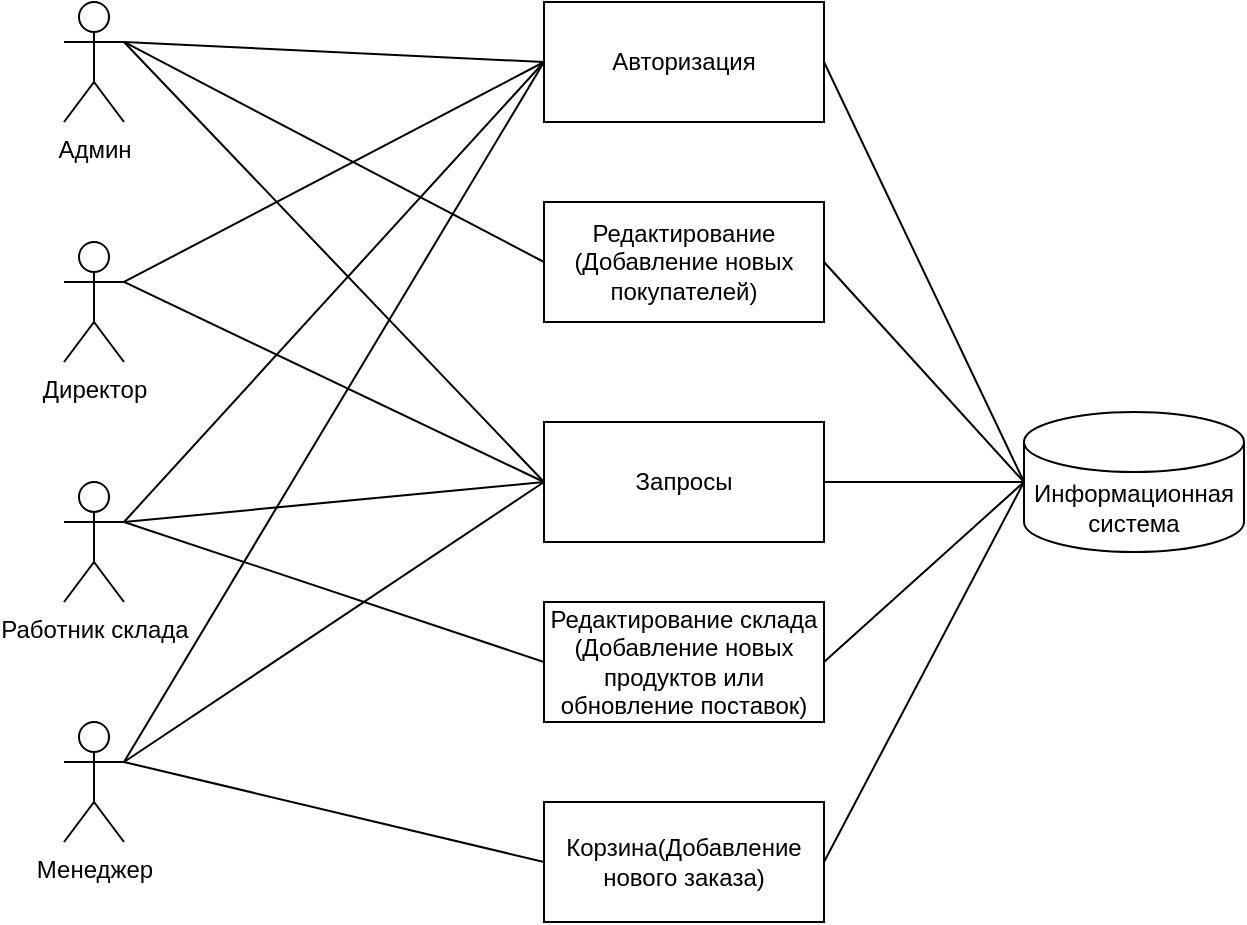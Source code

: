 <mxfile version="14.6.13" type="device"><diagram id="Y2mA5asjEONXEEGwbDzL" name="Страница 1"><mxGraphModel dx="1106" dy="645" grid="1" gridSize="10" guides="1" tooltips="1" connect="1" arrows="1" fold="1" page="1" pageScale="1" pageWidth="827" pageHeight="1169" math="0" shadow="0"><root><mxCell id="0"/><mxCell id="1" parent="0"/><mxCell id="CnXDxQPj_USyP-FeyMGG-1" value="Админ" style="shape=umlActor;verticalLabelPosition=bottom;verticalAlign=top;html=1;outlineConnect=0;" parent="1" vertex="1"><mxGeometry x="160" y="260" width="30" height="60" as="geometry"/></mxCell><mxCell id="CnXDxQPj_USyP-FeyMGG-2" value="Директор" style="shape=umlActor;verticalLabelPosition=bottom;verticalAlign=top;html=1;outlineConnect=0;" parent="1" vertex="1"><mxGeometry x="160" y="380" width="30" height="60" as="geometry"/></mxCell><mxCell id="CnXDxQPj_USyP-FeyMGG-3" value="Работник склада" style="shape=umlActor;verticalLabelPosition=bottom;verticalAlign=top;html=1;outlineConnect=0;" parent="1" vertex="1"><mxGeometry x="160" y="500" width="30" height="60" as="geometry"/></mxCell><mxCell id="CnXDxQPj_USyP-FeyMGG-4" value="Менеджер" style="shape=umlActor;verticalLabelPosition=bottom;verticalAlign=top;html=1;outlineConnect=0;" parent="1" vertex="1"><mxGeometry x="160" y="620" width="30" height="60" as="geometry"/></mxCell><mxCell id="CnXDxQPj_USyP-FeyMGG-6" value="Редактирование&lt;br&gt;(Добавление новых покупателей)" style="rounded=0;whiteSpace=wrap;html=1;" parent="1" vertex="1"><mxGeometry x="400" y="360" width="140" height="60" as="geometry"/></mxCell><mxCell id="CnXDxQPj_USyP-FeyMGG-7" value="Редактирование склада&lt;br&gt;(Добавление новых продуктов или обновление поставок)" style="rounded=0;whiteSpace=wrap;html=1;" parent="1" vertex="1"><mxGeometry x="400" y="560" width="140" height="60" as="geometry"/></mxCell><mxCell id="CnXDxQPj_USyP-FeyMGG-8" value="Авторизация" style="rounded=0;whiteSpace=wrap;html=1;" parent="1" vertex="1"><mxGeometry x="400" y="260" width="140" height="60" as="geometry"/></mxCell><mxCell id="CnXDxQPj_USyP-FeyMGG-9" value="Корзина(Добавление нового заказа)" style="rounded=0;whiteSpace=wrap;html=1;" parent="1" vertex="1"><mxGeometry x="400" y="660" width="140" height="60" as="geometry"/></mxCell><mxCell id="CnXDxQPj_USyP-FeyMGG-10" value="Информационная система" style="shape=cylinder3;whiteSpace=wrap;html=1;boundedLbl=1;backgroundOutline=1;size=15;" parent="1" vertex="1"><mxGeometry x="640" y="465" width="110" height="70" as="geometry"/></mxCell><mxCell id="CnXDxQPj_USyP-FeyMGG-17" value="" style="endArrow=none;html=1;exitX=1;exitY=0.333;exitDx=0;exitDy=0;exitPerimeter=0;entryX=0;entryY=0.5;entryDx=0;entryDy=0;" parent="1" source="CnXDxQPj_USyP-FeyMGG-1" target="CnXDxQPj_USyP-FeyMGG-8" edge="1"><mxGeometry width="50" height="50" relative="1" as="geometry"><mxPoint x="210" y="270" as="sourcePoint"/><mxPoint x="320" y="240" as="targetPoint"/></mxGeometry></mxCell><mxCell id="CnXDxQPj_USyP-FeyMGG-18" value="" style="endArrow=none;html=1;entryX=0;entryY=0.5;entryDx=0;entryDy=0;exitX=1;exitY=0.333;exitDx=0;exitDy=0;exitPerimeter=0;" parent="1" source="CnXDxQPj_USyP-FeyMGG-2" target="CnXDxQPj_USyP-FeyMGG-8" edge="1"><mxGeometry width="50" height="50" relative="1" as="geometry"><mxPoint x="210" y="390" as="sourcePoint"/><mxPoint x="260" y="340" as="targetPoint"/></mxGeometry></mxCell><mxCell id="CnXDxQPj_USyP-FeyMGG-19" value="" style="endArrow=none;html=1;exitX=1;exitY=0.333;exitDx=0;exitDy=0;exitPerimeter=0;entryX=0;entryY=0.5;entryDx=0;entryDy=0;" parent="1" source="CnXDxQPj_USyP-FeyMGG-4" target="CnXDxQPj_USyP-FeyMGG-8" edge="1"><mxGeometry width="50" height="50" relative="1" as="geometry"><mxPoint x="230" y="430" as="sourcePoint"/><mxPoint x="280" y="380" as="targetPoint"/></mxGeometry></mxCell><mxCell id="CnXDxQPj_USyP-FeyMGG-20" value="" style="endArrow=none;html=1;entryX=1;entryY=0.333;entryDx=0;entryDy=0;entryPerimeter=0;exitX=0;exitY=0.5;exitDx=0;exitDy=0;" parent="1" source="CnXDxQPj_USyP-FeyMGG-8" target="CnXDxQPj_USyP-FeyMGG-3" edge="1"><mxGeometry width="50" height="50" relative="1" as="geometry"><mxPoint x="250" y="480" as="sourcePoint"/><mxPoint x="90" y="470" as="targetPoint"/></mxGeometry></mxCell><mxCell id="CnXDxQPj_USyP-FeyMGG-21" value="" style="endArrow=none;html=1;exitX=1;exitY=0.333;exitDx=0;exitDy=0;exitPerimeter=0;entryX=0;entryY=0.5;entryDx=0;entryDy=0;" parent="1" source="CnXDxQPj_USyP-FeyMGG-1" target="CnXDxQPj_USyP-FeyMGG-6" edge="1"><mxGeometry width="50" height="50" relative="1" as="geometry"><mxPoint x="240" y="220" as="sourcePoint"/><mxPoint x="290" y="170" as="targetPoint"/></mxGeometry></mxCell><mxCell id="CnXDxQPj_USyP-FeyMGG-24" value="" style="endArrow=none;html=1;exitX=1;exitY=0.333;exitDx=0;exitDy=0;exitPerimeter=0;entryX=0;entryY=0.5;entryDx=0;entryDy=0;" parent="1" source="CnXDxQPj_USyP-FeyMGG-2" target="qXKnbOg_vM4gAK3HzjQG-1" edge="1"><mxGeometry width="50" height="50" relative="1" as="geometry"><mxPoint x="310" y="560" as="sourcePoint"/><mxPoint x="390" y="470" as="targetPoint"/></mxGeometry></mxCell><mxCell id="CnXDxQPj_USyP-FeyMGG-25" value="" style="endArrow=none;html=1;exitX=1;exitY=0.333;exitDx=0;exitDy=0;exitPerimeter=0;entryX=0;entryY=0.5;entryDx=0;entryDy=0;" parent="1" source="CnXDxQPj_USyP-FeyMGG-3" target="CnXDxQPj_USyP-FeyMGG-7" edge="1"><mxGeometry width="50" height="50" relative="1" as="geometry"><mxPoint x="290" y="580" as="sourcePoint"/><mxPoint x="340" y="530" as="targetPoint"/></mxGeometry></mxCell><mxCell id="CnXDxQPj_USyP-FeyMGG-26" value="" style="endArrow=none;html=1;exitX=1;exitY=0.333;exitDx=0;exitDy=0;exitPerimeter=0;entryX=0;entryY=0.5;entryDx=0;entryDy=0;" parent="1" source="CnXDxQPj_USyP-FeyMGG-4" target="CnXDxQPj_USyP-FeyMGG-9" edge="1"><mxGeometry width="50" height="50" relative="1" as="geometry"><mxPoint x="270" y="660" as="sourcePoint"/><mxPoint x="320" y="610" as="targetPoint"/></mxGeometry></mxCell><mxCell id="CnXDxQPj_USyP-FeyMGG-27" value="" style="endArrow=none;html=1;exitX=1;exitY=0.5;exitDx=0;exitDy=0;entryX=0;entryY=0.5;entryDx=0;entryDy=0;entryPerimeter=0;" parent="1" source="CnXDxQPj_USyP-FeyMGG-8" target="CnXDxQPj_USyP-FeyMGG-10" edge="1"><mxGeometry width="50" height="50" relative="1" as="geometry"><mxPoint x="630" y="600" as="sourcePoint"/><mxPoint x="680" y="550" as="targetPoint"/></mxGeometry></mxCell><mxCell id="CnXDxQPj_USyP-FeyMGG-28" value="" style="endArrow=none;html=1;exitX=1;exitY=0.5;exitDx=0;exitDy=0;entryX=0;entryY=0.5;entryDx=0;entryDy=0;entryPerimeter=0;" parent="1" source="CnXDxQPj_USyP-FeyMGG-6" target="CnXDxQPj_USyP-FeyMGG-10" edge="1"><mxGeometry width="50" height="50" relative="1" as="geometry"><mxPoint x="540.0" y="180.0" as="sourcePoint"/><mxPoint x="640.0" y="450" as="targetPoint"/></mxGeometry></mxCell><mxCell id="CnXDxQPj_USyP-FeyMGG-31" value="" style="endArrow=none;html=1;exitX=1;exitY=0.5;exitDx=0;exitDy=0;entryX=0;entryY=0.5;entryDx=0;entryDy=0;entryPerimeter=0;" parent="1" source="CnXDxQPj_USyP-FeyMGG-7" target="CnXDxQPj_USyP-FeyMGG-10" edge="1"><mxGeometry width="50" height="50" relative="1" as="geometry"><mxPoint x="540.0" y="480" as="sourcePoint"/><mxPoint x="640.0" y="450" as="targetPoint"/></mxGeometry></mxCell><mxCell id="CnXDxQPj_USyP-FeyMGG-32" value="" style="endArrow=none;html=1;exitX=1;exitY=0.5;exitDx=0;exitDy=0;entryX=0;entryY=0.5;entryDx=0;entryDy=0;entryPerimeter=0;" parent="1" source="CnXDxQPj_USyP-FeyMGG-9" target="CnXDxQPj_USyP-FeyMGG-10" edge="1"><mxGeometry width="50" height="50" relative="1" as="geometry"><mxPoint x="540.0" y="580" as="sourcePoint"/><mxPoint x="640.0" y="450" as="targetPoint"/></mxGeometry></mxCell><mxCell id="qXKnbOg_vM4gAK3HzjQG-1" value="Запросы" style="rounded=0;whiteSpace=wrap;html=1;" parent="1" vertex="1"><mxGeometry x="400" y="470" width="140" height="60" as="geometry"/></mxCell><mxCell id="qXKnbOg_vM4gAK3HzjQG-6" value="" style="endArrow=none;html=1;exitX=1;exitY=0.333;exitDx=0;exitDy=0;exitPerimeter=0;entryX=0;entryY=0.5;entryDx=0;entryDy=0;" parent="1" source="CnXDxQPj_USyP-FeyMGG-3" target="qXKnbOg_vM4gAK3HzjQG-1" edge="1"><mxGeometry width="50" height="50" relative="1" as="geometry"><mxPoint x="200" y="370" as="sourcePoint"/><mxPoint x="400" y="380" as="targetPoint"/></mxGeometry></mxCell><mxCell id="qXKnbOg_vM4gAK3HzjQG-7" value="" style="endArrow=none;html=1;exitX=1;exitY=0.333;exitDx=0;exitDy=0;exitPerimeter=0;entryX=0;entryY=0.5;entryDx=0;entryDy=0;" parent="1" source="CnXDxQPj_USyP-FeyMGG-4" target="qXKnbOg_vM4gAK3HzjQG-1" edge="1"><mxGeometry width="50" height="50" relative="1" as="geometry"><mxPoint x="200" y="490" as="sourcePoint"/><mxPoint x="400" y="380" as="targetPoint"/></mxGeometry></mxCell><mxCell id="qXKnbOg_vM4gAK3HzjQG-8" value="" style="endArrow=none;html=1;exitX=1;exitY=0.333;exitDx=0;exitDy=0;exitPerimeter=0;entryX=0;entryY=0.5;entryDx=0;entryDy=0;" parent="1" source="CnXDxQPj_USyP-FeyMGG-1" target="qXKnbOg_vM4gAK3HzjQG-1" edge="1"><mxGeometry width="50" height="50" relative="1" as="geometry"><mxPoint x="200" y="250" as="sourcePoint"/><mxPoint x="410" y="360" as="targetPoint"/></mxGeometry></mxCell><mxCell id="qXKnbOg_vM4gAK3HzjQG-12" value="" style="endArrow=none;html=1;exitX=1;exitY=0.5;exitDx=0;exitDy=0;entryX=0;entryY=0.5;entryDx=0;entryDy=0;entryPerimeter=0;" parent="1" source="qXKnbOg_vM4gAK3HzjQG-1" target="CnXDxQPj_USyP-FeyMGG-10" edge="1"><mxGeometry width="50" height="50" relative="1" as="geometry"><mxPoint x="550" y="600" as="sourcePoint"/><mxPoint x="650" y="590" as="targetPoint"/></mxGeometry></mxCell></root></mxGraphModel></diagram></mxfile>